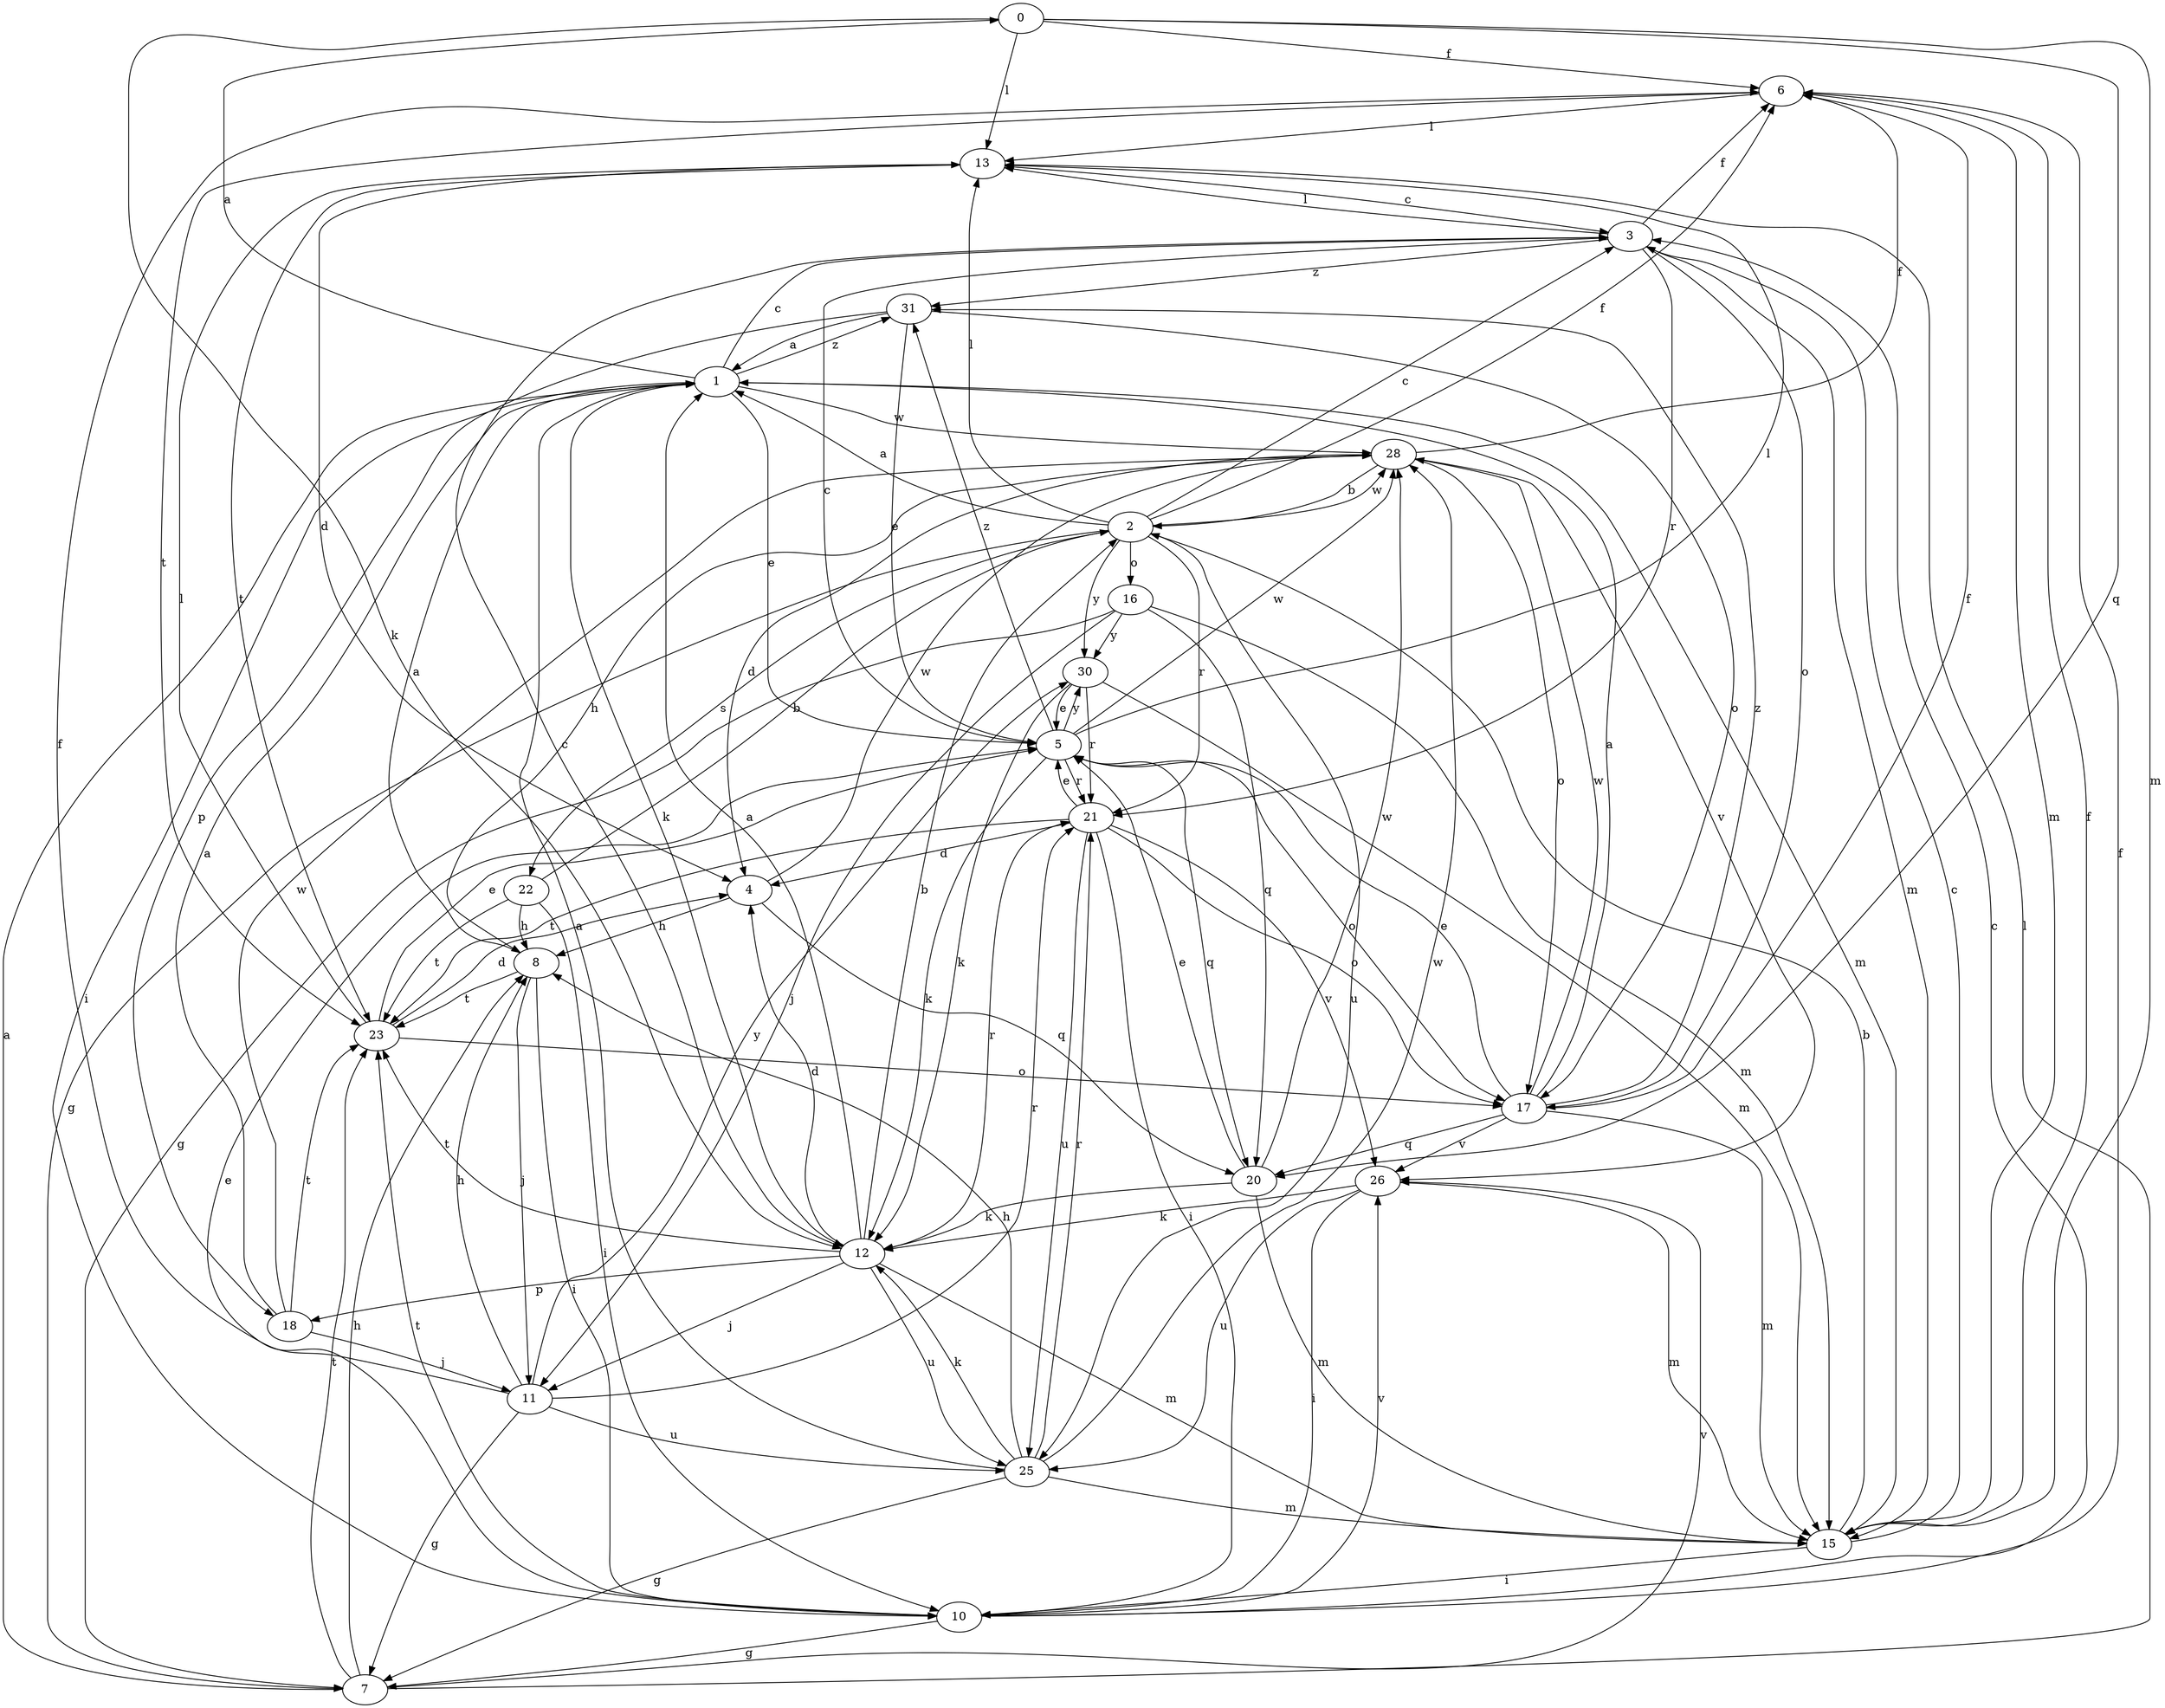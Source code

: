 strict digraph  {
0;
1;
2;
3;
4;
5;
6;
7;
8;
10;
11;
12;
13;
15;
16;
17;
18;
20;
21;
22;
23;
25;
26;
28;
30;
31;
0 -> 6  [label=f];
0 -> 12  [label=k];
0 -> 13  [label=l];
0 -> 15  [label=m];
0 -> 20  [label=q];
1 -> 0  [label=a];
1 -> 3  [label=c];
1 -> 5  [label=e];
1 -> 10  [label=i];
1 -> 12  [label=k];
1 -> 15  [label=m];
1 -> 28  [label=w];
1 -> 31  [label=z];
2 -> 1  [label=a];
2 -> 3  [label=c];
2 -> 6  [label=f];
2 -> 7  [label=g];
2 -> 13  [label=l];
2 -> 16  [label=o];
2 -> 21  [label=r];
2 -> 22  [label=s];
2 -> 25  [label=u];
2 -> 28  [label=w];
2 -> 30  [label=y];
3 -> 6  [label=f];
3 -> 13  [label=l];
3 -> 15  [label=m];
3 -> 17  [label=o];
3 -> 21  [label=r];
3 -> 31  [label=z];
4 -> 8  [label=h];
4 -> 20  [label=q];
4 -> 28  [label=w];
5 -> 3  [label=c];
5 -> 12  [label=k];
5 -> 13  [label=l];
5 -> 17  [label=o];
5 -> 20  [label=q];
5 -> 21  [label=r];
5 -> 28  [label=w];
5 -> 30  [label=y];
5 -> 31  [label=z];
6 -> 13  [label=l];
6 -> 15  [label=m];
6 -> 23  [label=t];
7 -> 1  [label=a];
7 -> 8  [label=h];
7 -> 13  [label=l];
7 -> 23  [label=t];
7 -> 26  [label=v];
8 -> 1  [label=a];
8 -> 10  [label=i];
8 -> 11  [label=j];
8 -> 23  [label=t];
10 -> 3  [label=c];
10 -> 5  [label=e];
10 -> 6  [label=f];
10 -> 7  [label=g];
10 -> 23  [label=t];
10 -> 26  [label=v];
11 -> 6  [label=f];
11 -> 7  [label=g];
11 -> 8  [label=h];
11 -> 21  [label=r];
11 -> 25  [label=u];
11 -> 30  [label=y];
12 -> 1  [label=a];
12 -> 2  [label=b];
12 -> 3  [label=c];
12 -> 4  [label=d];
12 -> 11  [label=j];
12 -> 15  [label=m];
12 -> 18  [label=p];
12 -> 21  [label=r];
12 -> 23  [label=t];
12 -> 25  [label=u];
13 -> 3  [label=c];
13 -> 4  [label=d];
13 -> 23  [label=t];
15 -> 2  [label=b];
15 -> 3  [label=c];
15 -> 6  [label=f];
15 -> 10  [label=i];
16 -> 7  [label=g];
16 -> 11  [label=j];
16 -> 15  [label=m];
16 -> 20  [label=q];
16 -> 30  [label=y];
17 -> 1  [label=a];
17 -> 5  [label=e];
17 -> 6  [label=f];
17 -> 15  [label=m];
17 -> 20  [label=q];
17 -> 26  [label=v];
17 -> 28  [label=w];
17 -> 31  [label=z];
18 -> 1  [label=a];
18 -> 11  [label=j];
18 -> 23  [label=t];
18 -> 28  [label=w];
20 -> 5  [label=e];
20 -> 12  [label=k];
20 -> 15  [label=m];
20 -> 28  [label=w];
21 -> 4  [label=d];
21 -> 5  [label=e];
21 -> 10  [label=i];
21 -> 17  [label=o];
21 -> 23  [label=t];
21 -> 25  [label=u];
21 -> 26  [label=v];
22 -> 2  [label=b];
22 -> 8  [label=h];
22 -> 10  [label=i];
22 -> 23  [label=t];
23 -> 4  [label=d];
23 -> 5  [label=e];
23 -> 13  [label=l];
23 -> 17  [label=o];
25 -> 1  [label=a];
25 -> 7  [label=g];
25 -> 8  [label=h];
25 -> 12  [label=k];
25 -> 15  [label=m];
25 -> 21  [label=r];
25 -> 28  [label=w];
26 -> 10  [label=i];
26 -> 12  [label=k];
26 -> 15  [label=m];
26 -> 25  [label=u];
28 -> 2  [label=b];
28 -> 4  [label=d];
28 -> 6  [label=f];
28 -> 8  [label=h];
28 -> 17  [label=o];
28 -> 26  [label=v];
30 -> 5  [label=e];
30 -> 12  [label=k];
30 -> 15  [label=m];
30 -> 21  [label=r];
31 -> 1  [label=a];
31 -> 5  [label=e];
31 -> 17  [label=o];
31 -> 18  [label=p];
}
